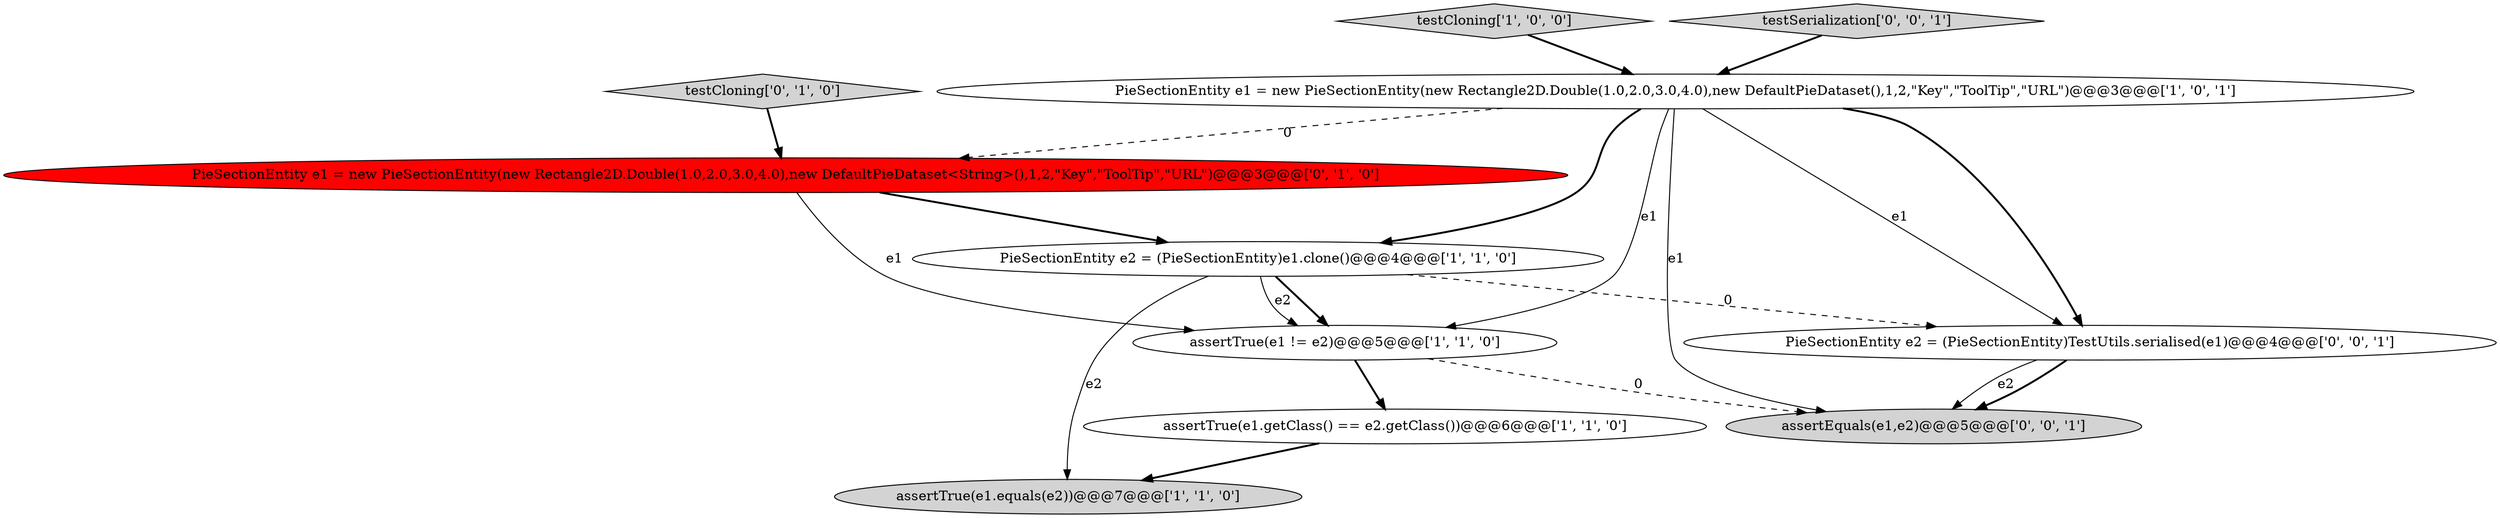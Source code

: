 digraph {
4 [style = filled, label = "PieSectionEntity e2 = (PieSectionEntity)e1.clone()@@@4@@@['1', '1', '0']", fillcolor = white, shape = ellipse image = "AAA0AAABBB1BBB"];
0 [style = filled, label = "testCloning['1', '0', '0']", fillcolor = lightgray, shape = diamond image = "AAA0AAABBB1BBB"];
10 [style = filled, label = "assertEquals(e1,e2)@@@5@@@['0', '0', '1']", fillcolor = lightgray, shape = ellipse image = "AAA0AAABBB3BBB"];
8 [style = filled, label = "testSerialization['0', '0', '1']", fillcolor = lightgray, shape = diamond image = "AAA0AAABBB3BBB"];
6 [style = filled, label = "PieSectionEntity e1 = new PieSectionEntity(new Rectangle2D.Double(1.0,2.0,3.0,4.0),new DefaultPieDataset<String>(),1,2,\"Key\",\"ToolTip\",\"URL\")@@@3@@@['0', '1', '0']", fillcolor = red, shape = ellipse image = "AAA1AAABBB2BBB"];
1 [style = filled, label = "assertTrue(e1 != e2)@@@5@@@['1', '1', '0']", fillcolor = white, shape = ellipse image = "AAA0AAABBB1BBB"];
2 [style = filled, label = "assertTrue(e1.equals(e2))@@@7@@@['1', '1', '0']", fillcolor = lightgray, shape = ellipse image = "AAA0AAABBB1BBB"];
5 [style = filled, label = "assertTrue(e1.getClass() == e2.getClass())@@@6@@@['1', '1', '0']", fillcolor = white, shape = ellipse image = "AAA0AAABBB1BBB"];
9 [style = filled, label = "PieSectionEntity e2 = (PieSectionEntity)TestUtils.serialised(e1)@@@4@@@['0', '0', '1']", fillcolor = white, shape = ellipse image = "AAA0AAABBB3BBB"];
3 [style = filled, label = "PieSectionEntity e1 = new PieSectionEntity(new Rectangle2D.Double(1.0,2.0,3.0,4.0),new DefaultPieDataset(),1,2,\"Key\",\"ToolTip\",\"URL\")@@@3@@@['1', '0', '1']", fillcolor = white, shape = ellipse image = "AAA0AAABBB1BBB"];
7 [style = filled, label = "testCloning['0', '1', '0']", fillcolor = lightgray, shape = diamond image = "AAA0AAABBB2BBB"];
1->5 [style = bold, label=""];
0->3 [style = bold, label=""];
3->9 [style = bold, label=""];
3->1 [style = solid, label="e1"];
6->4 [style = bold, label=""];
6->1 [style = solid, label="e1"];
5->2 [style = bold, label=""];
4->1 [style = bold, label=""];
4->2 [style = solid, label="e2"];
9->10 [style = solid, label="e2"];
3->6 [style = dashed, label="0"];
4->9 [style = dashed, label="0"];
3->10 [style = solid, label="e1"];
9->10 [style = bold, label=""];
3->9 [style = solid, label="e1"];
1->10 [style = dashed, label="0"];
3->4 [style = bold, label=""];
7->6 [style = bold, label=""];
4->1 [style = solid, label="e2"];
8->3 [style = bold, label=""];
}
